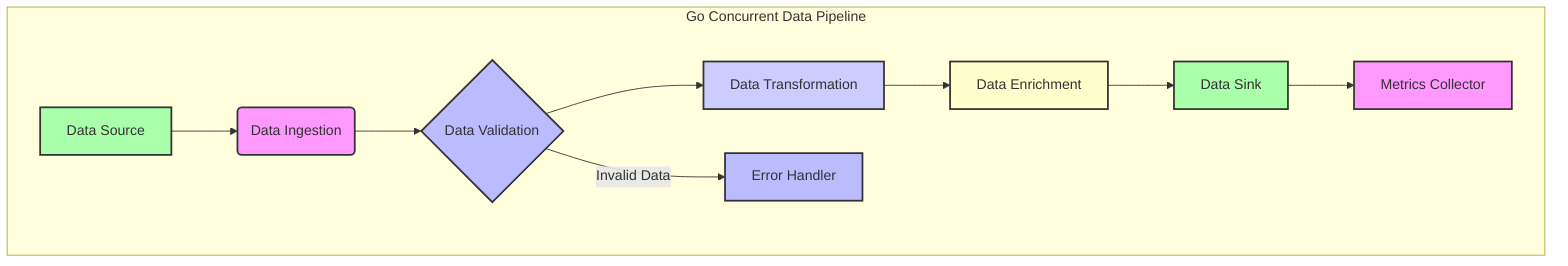 graph TD
    subgraph Go Concurrent Data Pipeline
        A[Data Source] --> B(Data Ingestion)
        B --> C{Data Validation}
        C --> D[Data Transformation]
        D --> E[Data Enrichment]
        E --> F[Data Sink]
        F --> G[Metrics Collector]
        C -- Invalid Data --> H[Error Handler]
    end

    style A fill:#afa,stroke:#333,stroke-width:2px
    style B fill:#f9f,stroke:#333,stroke-width:2px
    style C fill:#bbf,stroke:#333,stroke-width:2px
    style D fill:#ccf,stroke:#333,stroke-width:2px
    style E fill:#ffc,stroke:#333,stroke-width:2px
    style F fill:#afa,stroke:#333,stroke-width:2px
    style G fill:#f9f,stroke:#333,stroke-width:2px
    style H fill:#bbf,stroke:#333,stroke-width:2px